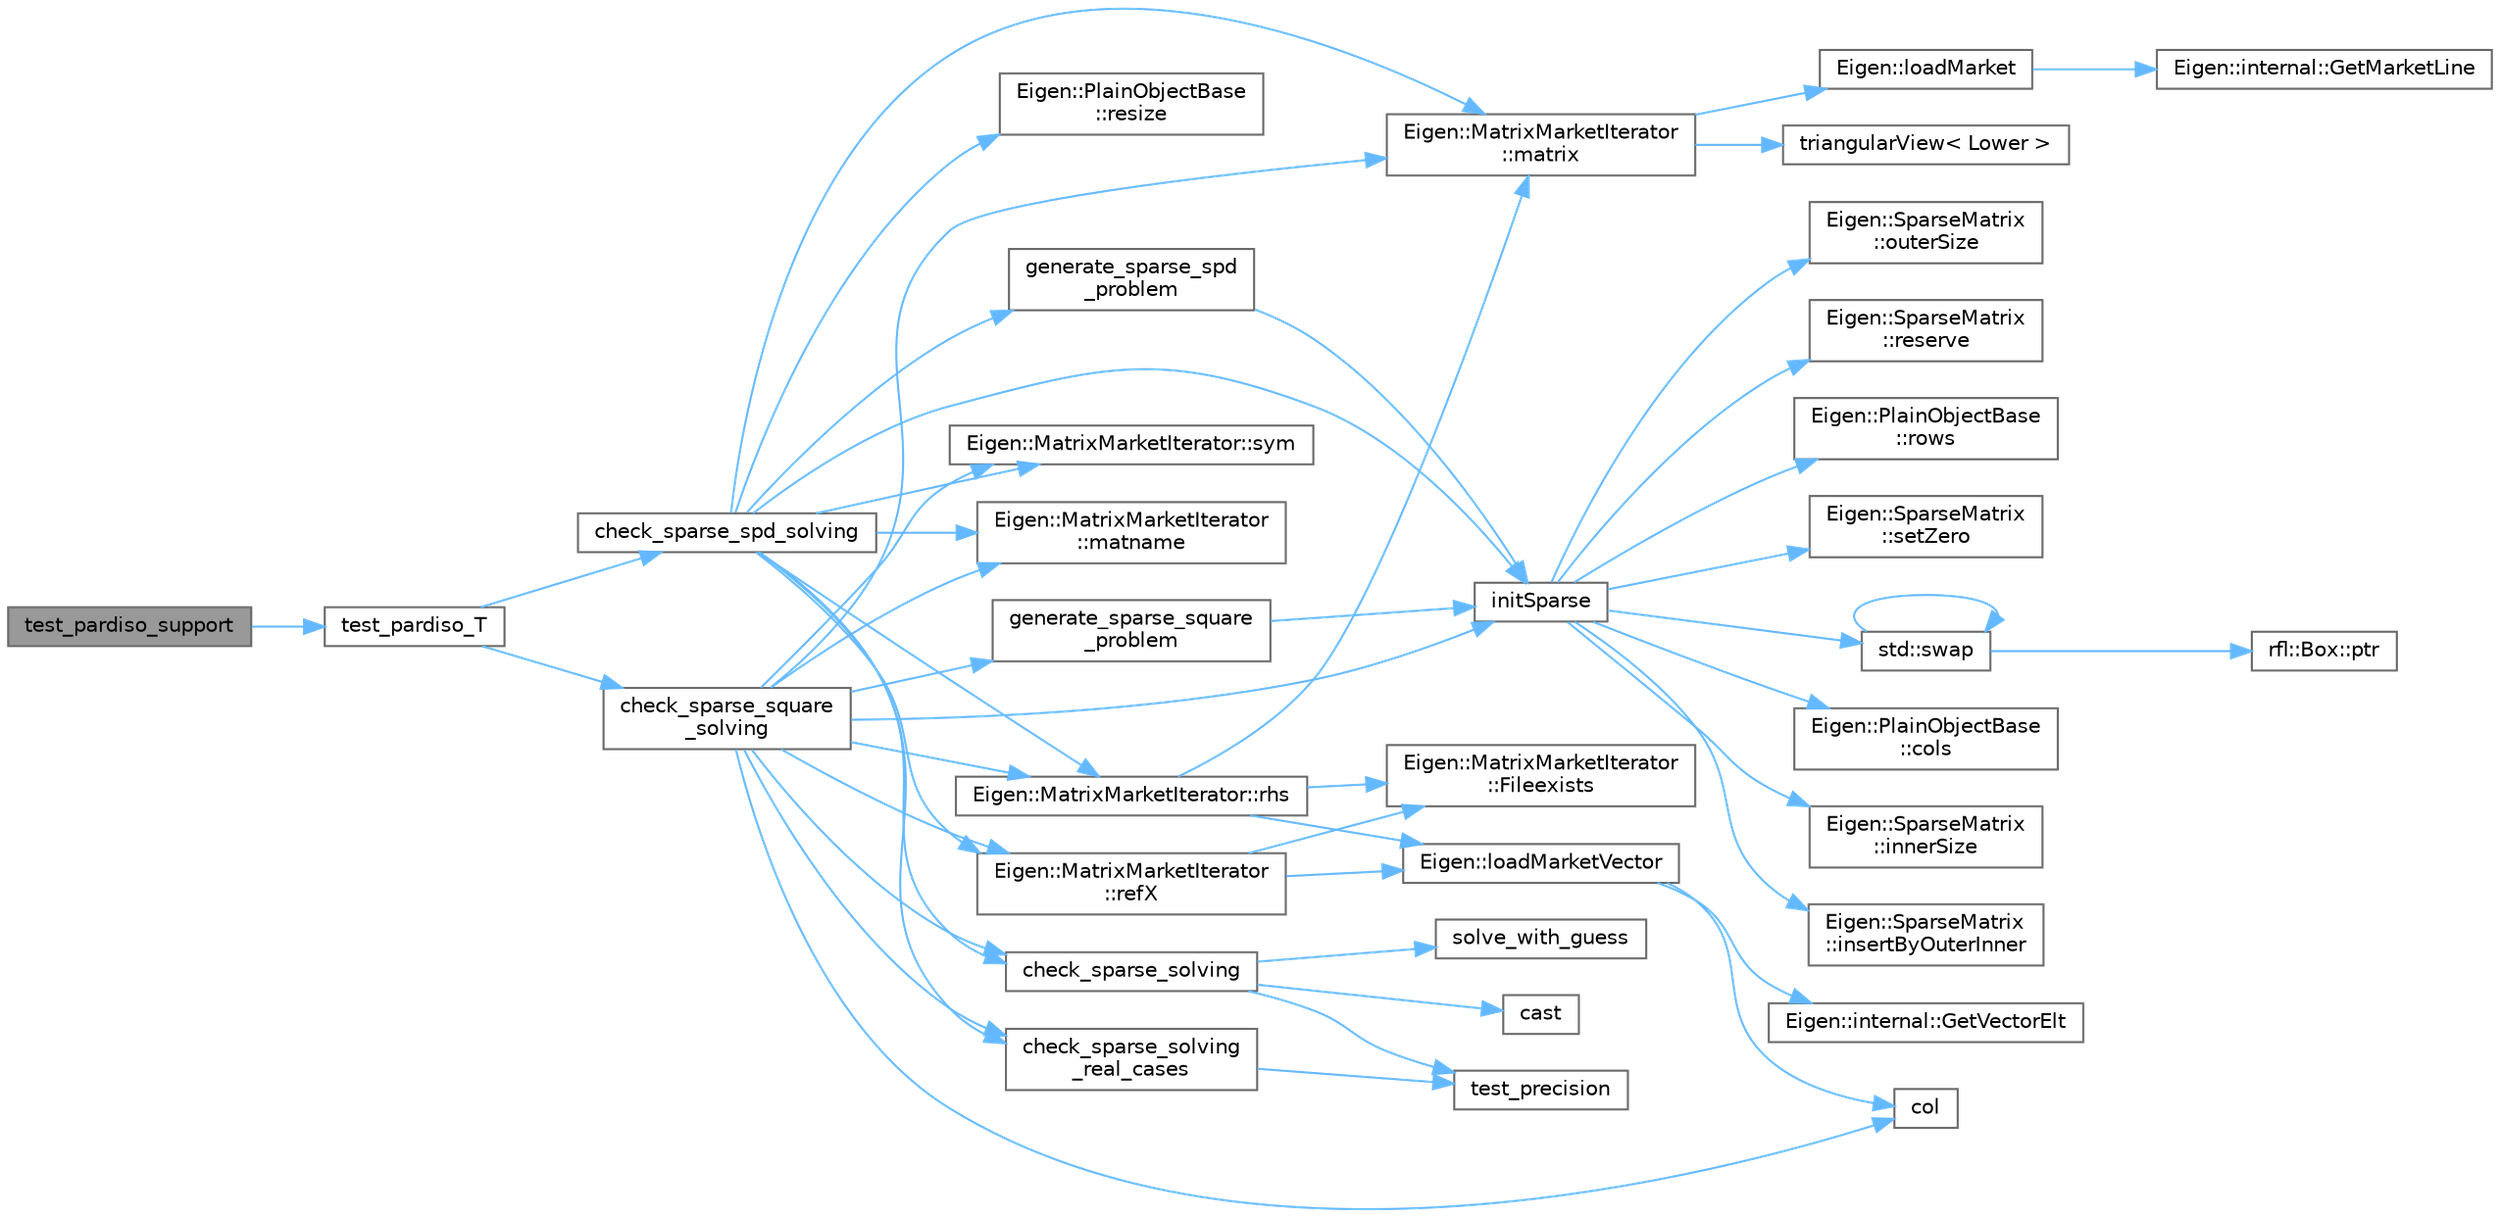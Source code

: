 digraph "test_pardiso_support"
{
 // LATEX_PDF_SIZE
  bgcolor="transparent";
  edge [fontname=Helvetica,fontsize=10,labelfontname=Helvetica,labelfontsize=10];
  node [fontname=Helvetica,fontsize=10,shape=box,height=0.2,width=0.4];
  rankdir="LR";
  Node1 [id="Node000001",label="test_pardiso_support",height=0.2,width=0.4,color="gray40", fillcolor="grey60", style="filled", fontcolor="black",tooltip=" "];
  Node1 -> Node2 [id="edge50_Node000001_Node000002",color="steelblue1",style="solid",tooltip=" "];
  Node2 [id="Node000002",label="test_pardiso_T",height=0.2,width=0.4,color="grey40", fillcolor="white", style="filled",URL="$pardiso__support_8cpp.html#a75b580661d90e79c3c37bf803e323253",tooltip=" "];
  Node2 -> Node3 [id="edge51_Node000002_Node000003",color="steelblue1",style="solid",tooltip=" "];
  Node3 [id="Node000003",label="check_sparse_spd_solving",height=0.2,width=0.4,color="grey40", fillcolor="white", style="filled",URL="$sparse__solver_8h.html#a252bcfc3086db37e21b69ed1d125a107",tooltip=" "];
  Node3 -> Node4 [id="edge52_Node000003_Node000004",color="steelblue1",style="solid",tooltip=" "];
  Node4 [id="Node000004",label="check_sparse_solving",height=0.2,width=0.4,color="grey40", fillcolor="white", style="filled",URL="$sparse__solver_8h.html#a2f19cda157e1f89db0769de982ecc5fa",tooltip=" "];
  Node4 -> Node5 [id="edge53_Node000004_Node000005",color="steelblue1",style="solid",tooltip=" "];
  Node5 [id="Node000005",label="cast",height=0.2,width=0.4,color="grey40", fillcolor="white", style="filled",URL="$_common_cwise_unary_ops_8h.html#aa89d007196125d10fa7d6e19811aca05",tooltip=" "];
  Node4 -> Node6 [id="edge54_Node000004_Node000006",color="steelblue1",style="solid",tooltip=" "];
  Node6 [id="Node000006",label="solve_with_guess",height=0.2,width=0.4,color="grey40", fillcolor="white", style="filled",URL="$sparse__solver_8h.html#a61fc17617f5be6e4bac3faa50cd3790c",tooltip=" "];
  Node4 -> Node7 [id="edge55_Node000004_Node000007",color="steelblue1",style="solid",tooltip=" "];
  Node7 [id="Node000007",label="test_precision",height=0.2,width=0.4,color="grey40", fillcolor="white", style="filled",URL="$spbenchsolver_8h.html#ac873ccd2d8b50aa74f31783a38ba5d99",tooltip=" "];
  Node3 -> Node8 [id="edge56_Node000003_Node000008",color="steelblue1",style="solid",tooltip=" "];
  Node8 [id="Node000008",label="check_sparse_solving\l_real_cases",height=0.2,width=0.4,color="grey40", fillcolor="white", style="filled",URL="$sparse__solver_8h.html#ab2f968e2c551b1869cf26ef5c6b4909e",tooltip=" "];
  Node8 -> Node7 [id="edge57_Node000008_Node000007",color="steelblue1",style="solid",tooltip=" "];
  Node3 -> Node9 [id="edge58_Node000003_Node000009",color="steelblue1",style="solid",tooltip=" "];
  Node9 [id="Node000009",label="generate_sparse_spd\l_problem",height=0.2,width=0.4,color="grey40", fillcolor="white", style="filled",URL="$sparse__solver_8h.html#a0738bf32820ffdebd9d56c39df80c6a8",tooltip=" "];
  Node9 -> Node10 [id="edge59_Node000009_Node000010",color="steelblue1",style="solid",tooltip=" "];
  Node10 [id="Node000010",label="initSparse",height=0.2,width=0.4,color="grey40", fillcolor="white", style="filled",URL="$sparse_8h.html#a3ba4abd21a1ace3122406c3b3b27fc5b",tooltip=" "];
  Node10 -> Node11 [id="edge60_Node000010_Node000011",color="steelblue1",style="solid",tooltip=" "];
  Node11 [id="Node000011",label="Eigen::PlainObjectBase\l::cols",height=0.2,width=0.4,color="grey40", fillcolor="white", style="filled",URL="$class_eigen_1_1_plain_object_base.html#a10b8b33b7587da564415561aa246f78f",tooltip=" "];
  Node10 -> Node12 [id="edge61_Node000010_Node000012",color="steelblue1",style="solid",tooltip=" "];
  Node12 [id="Node000012",label="Eigen::SparseMatrix\l::innerSize",height=0.2,width=0.4,color="grey40", fillcolor="white", style="filled",URL="$class_eigen_1_1_sparse_matrix.html#a0f42824d4a06ee1d1f6afbc4551c5896",tooltip=" "];
  Node10 -> Node13 [id="edge62_Node000010_Node000013",color="steelblue1",style="solid",tooltip=" "];
  Node13 [id="Node000013",label="Eigen::SparseMatrix\l::insertByOuterInner",height=0.2,width=0.4,color="grey40", fillcolor="white", style="filled",URL="$class_eigen_1_1_sparse_matrix.html#acb1508292a88a951943c98b314782909",tooltip=" "];
  Node10 -> Node14 [id="edge63_Node000010_Node000014",color="steelblue1",style="solid",tooltip=" "];
  Node14 [id="Node000014",label="Eigen::SparseMatrix\l::outerSize",height=0.2,width=0.4,color="grey40", fillcolor="white", style="filled",URL="$class_eigen_1_1_sparse_matrix.html#a4e5f706cfae14d2eaec1ea1e234905f1",tooltip=" "];
  Node10 -> Node15 [id="edge64_Node000010_Node000015",color="steelblue1",style="solid",tooltip=" "];
  Node15 [id="Node000015",label="Eigen::SparseMatrix\l::reserve",height=0.2,width=0.4,color="grey40", fillcolor="white", style="filled",URL="$class_eigen_1_1_sparse_matrix.html#a1518e58ac49bed0e2385b722a034f7d3",tooltip=" "];
  Node10 -> Node16 [id="edge65_Node000010_Node000016",color="steelblue1",style="solid",tooltip=" "];
  Node16 [id="Node000016",label="Eigen::PlainObjectBase\l::rows",height=0.2,width=0.4,color="grey40", fillcolor="white", style="filled",URL="$class_eigen_1_1_plain_object_base.html#aba7a925ce36c08ba2a08c90086f34718",tooltip=" "];
  Node10 -> Node17 [id="edge66_Node000010_Node000017",color="steelblue1",style="solid",tooltip=" "];
  Node17 [id="Node000017",label="Eigen::SparseMatrix\l::setZero",height=0.2,width=0.4,color="grey40", fillcolor="white", style="filled",URL="$class_eigen_1_1_sparse_matrix.html#ad3c7416090f913e8685523cb3ab7c2f7",tooltip=" "];
  Node10 -> Node18 [id="edge67_Node000010_Node000018",color="steelblue1",style="solid",tooltip=" "];
  Node18 [id="Node000018",label="std::swap",height=0.2,width=0.4,color="grey40", fillcolor="white", style="filled",URL="$namespacestd.html#a3acbe51b6415e9284430194bf04944e1",tooltip=" "];
  Node18 -> Node19 [id="edge68_Node000018_Node000019",color="steelblue1",style="solid",tooltip=" "];
  Node19 [id="Node000019",label="rfl::Box::ptr",height=0.2,width=0.4,color="grey40", fillcolor="white", style="filled",URL="$classrfl_1_1_box.html#a2edf048a6e6bea174db329e6ce7cf3df",tooltip="Returns the underlying unique_ptr"];
  Node18 -> Node18 [id="edge69_Node000018_Node000018",color="steelblue1",style="solid",tooltip=" "];
  Node3 -> Node10 [id="edge70_Node000003_Node000010",color="steelblue1",style="solid",tooltip=" "];
  Node3 -> Node20 [id="edge71_Node000003_Node000020",color="steelblue1",style="solid",tooltip=" "];
  Node20 [id="Node000020",label="Eigen::MatrixMarketIterator\l::matname",height=0.2,width=0.4,color="grey40", fillcolor="white", style="filled",URL="$class_eigen_1_1_matrix_market_iterator.html#a79b13fa6510e56c071bc463859b1cbe9",tooltip=" "];
  Node3 -> Node21 [id="edge72_Node000003_Node000021",color="steelblue1",style="solid",tooltip=" "];
  Node21 [id="Node000021",label="Eigen::MatrixMarketIterator\l::matrix",height=0.2,width=0.4,color="grey40", fillcolor="white", style="filled",URL="$class_eigen_1_1_matrix_market_iterator.html#a225e3e6415b8eb3a709bb8269133f888",tooltip=" "];
  Node21 -> Node22 [id="edge73_Node000021_Node000022",color="steelblue1",style="solid",tooltip=" "];
  Node22 [id="Node000022",label="Eigen::loadMarket",height=0.2,width=0.4,color="grey40", fillcolor="white", style="filled",URL="$namespace_eigen.html#a35610696b22ae58bdd51d96468956455",tooltip=" "];
  Node22 -> Node23 [id="edge74_Node000022_Node000023",color="steelblue1",style="solid",tooltip=" "];
  Node23 [id="Node000023",label="Eigen::internal::GetMarketLine",height=0.2,width=0.4,color="grey40", fillcolor="white", style="filled",URL="$namespace_eigen_1_1internal.html#a4dab6dece03390104ebc60872eb86b2e",tooltip=" "];
  Node21 -> Node24 [id="edge75_Node000021_Node000024",color="steelblue1",style="solid",tooltip=" "];
  Node24 [id="Node000024",label="triangularView\< Lower \>",height=0.2,width=0.4,color="grey40", fillcolor="white", style="filled",URL="$eigen-3_83_87_2lapack_2cholesky_8cpp.html#accba35e157cff07f839ca4634f76c472",tooltip=" "];
  Node3 -> Node25 [id="edge76_Node000003_Node000025",color="steelblue1",style="solid",tooltip=" "];
  Node25 [id="Node000025",label="Eigen::MatrixMarketIterator\l::refX",height=0.2,width=0.4,color="grey40", fillcolor="white", style="filled",URL="$class_eigen_1_1_matrix_market_iterator.html#a610eb67e066cdd31e6777e070fe1086a",tooltip=" "];
  Node25 -> Node26 [id="edge77_Node000025_Node000026",color="steelblue1",style="solid",tooltip=" "];
  Node26 [id="Node000026",label="Eigen::MatrixMarketIterator\l::Fileexists",height=0.2,width=0.4,color="grey40", fillcolor="white", style="filled",URL="$class_eigen_1_1_matrix_market_iterator.html#a661385239e077ca4513e4e0a6127f1bc",tooltip=" "];
  Node25 -> Node27 [id="edge78_Node000025_Node000027",color="steelblue1",style="solid",tooltip=" "];
  Node27 [id="Node000027",label="Eigen::loadMarketVector",height=0.2,width=0.4,color="grey40", fillcolor="white", style="filled",URL="$namespace_eigen.html#a0b97a7af6c8af0fa0455723203b24853",tooltip=" "];
  Node27 -> Node28 [id="edge79_Node000027_Node000028",color="steelblue1",style="solid",tooltip=" "];
  Node28 [id="Node000028",label="col",height=0.2,width=0.4,color="grey40", fillcolor="white", style="filled",URL="$_matrix_base__col_8cpp.html#aa168d9544aa6d49fce0cbfc0bec849b0",tooltip=" "];
  Node27 -> Node29 [id="edge80_Node000027_Node000029",color="steelblue1",style="solid",tooltip=" "];
  Node29 [id="Node000029",label="Eigen::internal::GetVectorElt",height=0.2,width=0.4,color="grey40", fillcolor="white", style="filled",URL="$namespace_eigen_1_1internal.html#aa17f2e52fbfff17514d7539272af985b",tooltip=" "];
  Node3 -> Node30 [id="edge81_Node000003_Node000030",color="steelblue1",style="solid",tooltip=" "];
  Node30 [id="Node000030",label="Eigen::PlainObjectBase\l::resize",height=0.2,width=0.4,color="grey40", fillcolor="white", style="filled",URL="$class_eigen_1_1_plain_object_base.html#a99d9054ee2d5a40c6e00ded0265e9cea",tooltip=" "];
  Node3 -> Node31 [id="edge82_Node000003_Node000031",color="steelblue1",style="solid",tooltip=" "];
  Node31 [id="Node000031",label="Eigen::MatrixMarketIterator::rhs",height=0.2,width=0.4,color="grey40", fillcolor="white", style="filled",URL="$class_eigen_1_1_matrix_market_iterator.html#a7aad817f6e07f11ba3c9139e7e4d02b7",tooltip=" "];
  Node31 -> Node26 [id="edge83_Node000031_Node000026",color="steelblue1",style="solid",tooltip=" "];
  Node31 -> Node27 [id="edge84_Node000031_Node000027",color="steelblue1",style="solid",tooltip=" "];
  Node31 -> Node21 [id="edge85_Node000031_Node000021",color="steelblue1",style="solid",tooltip=" "];
  Node3 -> Node32 [id="edge86_Node000003_Node000032",color="steelblue1",style="solid",tooltip=" "];
  Node32 [id="Node000032",label="Eigen::MatrixMarketIterator::sym",height=0.2,width=0.4,color="grey40", fillcolor="white", style="filled",URL="$class_eigen_1_1_matrix_market_iterator.html#ace72fd4804dfc9c7fc9018f2712be9fe",tooltip=" "];
  Node2 -> Node33 [id="edge87_Node000002_Node000033",color="steelblue1",style="solid",tooltip=" "];
  Node33 [id="Node000033",label="check_sparse_square\l_solving",height=0.2,width=0.4,color="grey40", fillcolor="white", style="filled",URL="$sparse__solver_8h.html#a12301f6419eb573c0fca674bc589b4f6",tooltip=" "];
  Node33 -> Node4 [id="edge88_Node000033_Node000004",color="steelblue1",style="solid",tooltip=" "];
  Node33 -> Node8 [id="edge89_Node000033_Node000008",color="steelblue1",style="solid",tooltip=" "];
  Node33 -> Node28 [id="edge90_Node000033_Node000028",color="steelblue1",style="solid",tooltip=" "];
  Node33 -> Node34 [id="edge91_Node000033_Node000034",color="steelblue1",style="solid",tooltip=" "];
  Node34 [id="Node000034",label="generate_sparse_square\l_problem",height=0.2,width=0.4,color="grey40", fillcolor="white", style="filled",URL="$sparse__solver_8h.html#a2a636ef2e7efc175344517158b3c2b70",tooltip=" "];
  Node34 -> Node10 [id="edge92_Node000034_Node000010",color="steelblue1",style="solid",tooltip=" "];
  Node33 -> Node10 [id="edge93_Node000033_Node000010",color="steelblue1",style="solid",tooltip=" "];
  Node33 -> Node20 [id="edge94_Node000033_Node000020",color="steelblue1",style="solid",tooltip=" "];
  Node33 -> Node21 [id="edge95_Node000033_Node000021",color="steelblue1",style="solid",tooltip=" "];
  Node33 -> Node25 [id="edge96_Node000033_Node000025",color="steelblue1",style="solid",tooltip=" "];
  Node33 -> Node31 [id="edge97_Node000033_Node000031",color="steelblue1",style="solid",tooltip=" "];
  Node33 -> Node32 [id="edge98_Node000033_Node000032",color="steelblue1",style="solid",tooltip=" "];
}
